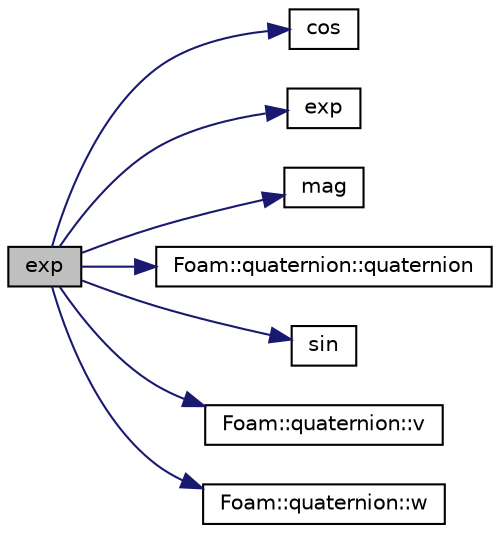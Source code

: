 digraph "exp"
{
  bgcolor="transparent";
  edge [fontname="Helvetica",fontsize="10",labelfontname="Helvetica",labelfontsize="10"];
  node [fontname="Helvetica",fontsize="10",shape=record];
  rankdir="LR";
  Node135253 [label="exp",height=0.2,width=0.4,color="black", fillcolor="grey75", style="filled", fontcolor="black"];
  Node135253 -> Node135254 [color="midnightblue",fontsize="10",style="solid",fontname="Helvetica"];
  Node135254 [label="cos",height=0.2,width=0.4,color="black",URL="$a21851.html#aebb41a148f7cf44b63e12f69e487e49f"];
  Node135253 -> Node135255 [color="midnightblue",fontsize="10",style="solid",fontname="Helvetica"];
  Node135255 [label="exp",height=0.2,width=0.4,color="black",URL="$a21851.html#a12bca6c677fcf0977532179c3cb9bb89"];
  Node135253 -> Node135256 [color="midnightblue",fontsize="10",style="solid",fontname="Helvetica"];
  Node135256 [label="mag",height=0.2,width=0.4,color="black",URL="$a21851.html#a929da2a3fdcf3dacbbe0487d3a330dae"];
  Node135253 -> Node135257 [color="midnightblue",fontsize="10",style="solid",fontname="Helvetica"];
  Node135257 [label="Foam::quaternion::quaternion",height=0.2,width=0.4,color="black",URL="$a29337.html#a13b30ba6a22a61f425cc22baf51e8e34",tooltip="Construct null. "];
  Node135253 -> Node135258 [color="midnightblue",fontsize="10",style="solid",fontname="Helvetica"];
  Node135258 [label="sin",height=0.2,width=0.4,color="black",URL="$a21851.html#a4517d680df5510934705011b30dcefa6"];
  Node135253 -> Node135259 [color="midnightblue",fontsize="10",style="solid",fontname="Helvetica"];
  Node135259 [label="Foam::quaternion::v",height=0.2,width=0.4,color="black",URL="$a29337.html#a0b28d9569e4deded6b9ae485461d0b04",tooltip="Vector part of the quaternion ( = axis of rotation) "];
  Node135253 -> Node135260 [color="midnightblue",fontsize="10",style="solid",fontname="Helvetica"];
  Node135260 [label="Foam::quaternion::w",height=0.2,width=0.4,color="black",URL="$a29337.html#a65b3f9bfe6acd8b71cefd575fab0d05c",tooltip="Scalar part of the quaternion ( = cos(theta/2) for rotation) "];
}
